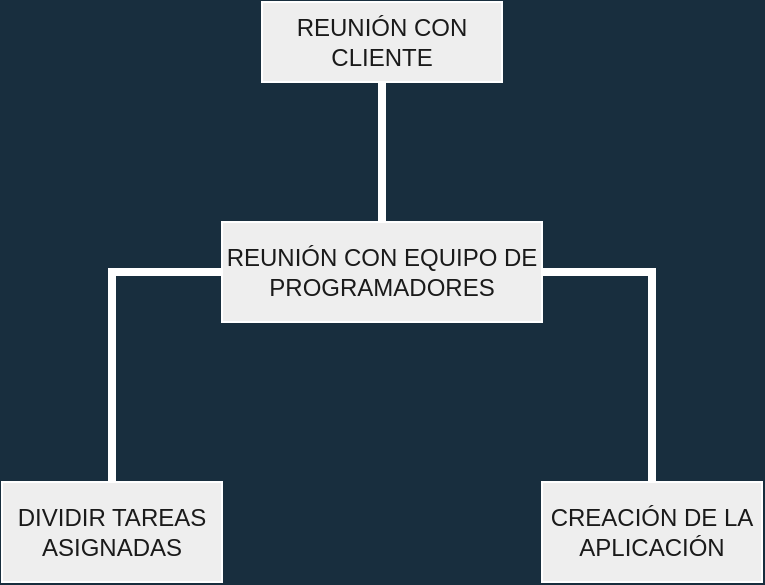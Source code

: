 <mxfile version="20.6.0" type="google" pages="2"><diagram id="yaAz70F-iSze3K1IfhKU" name="Organigrama"><mxGraphModel dx="868" dy="482" grid="1" gridSize="10" guides="1" tooltips="1" connect="1" arrows="1" fold="1" page="1" pageScale="1" pageWidth="3300" pageHeight="4681" background="#182E3E" math="0" shadow="0"><root><mxCell id="0"/><mxCell id="1" parent="0"/><mxCell id="zOkKMqQ2EkFl3rtAyVfs-1" value="REUNIÓN CON CLIENTE" style="whiteSpace=wrap;html=1;align=center;fillColor=#EEEEEE;strokeColor=#FFFFFF;fontColor=#1A1A1A;" parent="1" vertex="1"><mxGeometry x="460" y="390" width="120" height="40" as="geometry"/></mxCell><mxCell id="zOkKMqQ2EkFl3rtAyVfs-2" value="REUNIÓN CON EQUIPO DE PROGRAMADORES" style="whiteSpace=wrap;html=1;align=center;fillColor=#EEEEEE;strokeColor=#FFFFFF;fontColor=#1A1A1A;" parent="1" vertex="1"><mxGeometry x="440" y="500" width="160" height="50" as="geometry"/></mxCell><mxCell id="zOkKMqQ2EkFl3rtAyVfs-3" value="DIVIDIR TAREAS ASIGNADAS" style="whiteSpace=wrap;html=1;align=center;fillColor=#EEEEEE;strokeColor=#FFFFFF;fontColor=#1A1A1A;" parent="1" vertex="1"><mxGeometry x="330" y="630" width="110" height="50" as="geometry"/></mxCell><mxCell id="zOkKMqQ2EkFl3rtAyVfs-4" value="CREACIÓN DE LA APLICACIÓN" style="whiteSpace=wrap;html=1;align=center;fillColor=#EEEEEE;strokeColor=#FFFFFF;fontColor=#1A1A1A;" parent="1" vertex="1"><mxGeometry x="600" y="630" width="110" height="50" as="geometry"/></mxCell><mxCell id="zOkKMqQ2EkFl3rtAyVfs-5" value="" style="endArrow=none;html=1;rounded=0;strokeColor=#FFFFFF;fontColor=#FFFFFF;exitX=0.5;exitY=0;exitDx=0;exitDy=0;entryX=0;entryY=0.5;entryDx=0;entryDy=0;strokeWidth=4;labelBackgroundColor=#182E3E;" parent="1" source="zOkKMqQ2EkFl3rtAyVfs-3" target="zOkKMqQ2EkFl3rtAyVfs-2" edge="1"><mxGeometry relative="1" as="geometry"><mxPoint x="370" y="570" as="sourcePoint"/><mxPoint x="385" y="530" as="targetPoint"/><Array as="points"><mxPoint x="385" y="525"/></Array></mxGeometry></mxCell><mxCell id="zOkKMqQ2EkFl3rtAyVfs-6" value="" style="endArrow=none;html=1;rounded=0;strokeColor=#FFFFFF;strokeWidth=4;fontColor=#FFFFFF;entryX=0.5;entryY=0;entryDx=0;entryDy=0;exitX=1;exitY=0.5;exitDx=0;exitDy=0;labelBackgroundColor=#182E3E;" parent="1" source="zOkKMqQ2EkFl3rtAyVfs-2" target="zOkKMqQ2EkFl3rtAyVfs-4" edge="1"><mxGeometry relative="1" as="geometry"><mxPoint x="700" y="550" as="sourcePoint"/><mxPoint x="530" y="570" as="targetPoint"/><Array as="points"><mxPoint x="655" y="525"/></Array></mxGeometry></mxCell><mxCell id="zOkKMqQ2EkFl3rtAyVfs-7" value="" style="endArrow=none;html=1;rounded=0;strokeColor=#FFFFFF;strokeWidth=4;fontColor=#FFFFFF;entryX=0.5;entryY=1;entryDx=0;entryDy=0;exitX=0.5;exitY=0;exitDx=0;exitDy=0;labelBackgroundColor=#182E3E;" parent="1" source="zOkKMqQ2EkFl3rtAyVfs-2" target="zOkKMqQ2EkFl3rtAyVfs-1" edge="1"><mxGeometry relative="1" as="geometry"><mxPoint x="370" y="570" as="sourcePoint"/><mxPoint x="530" y="570" as="targetPoint"/></mxGeometry></mxCell></root></mxGraphModel></diagram><diagram id="pXLhtF1c-nBYsewmaogU" name="Caso de uso"><mxGraphModel dx="1021" dy="567" grid="1" gridSize="10" guides="1" tooltips="1" connect="1" arrows="1" fold="1" page="1" pageScale="1" pageWidth="3300" pageHeight="4681" background="#182E3E" math="0" shadow="0"><root><mxCell id="0"/><mxCell id="1" parent="0"/><object label="&lt;font style=&quot;font-size: 14px;&quot;&gt;&lt;b&gt;DISEÑAR APLICACIÓN&lt;/b&gt;&lt;/font&gt;" id="gy3-84SjTy34vgsq3M50-1"><mxCell style="strokeWidth=2;html=1;shape=mxgraph.flowchart.terminator;whiteSpace=wrap;strokeColor=#FFFFFF;fontColor=#1A1A1A;fillColor=#EEEEEE;" parent="1" vertex="1"><mxGeometry x="950" y="240" width="140" height="60" as="geometry"/></mxCell></object><mxCell id="gy3-84SjTy34vgsq3M50-3" value="&lt;b&gt;&lt;font style=&quot;font-size: 14px;&quot;&gt;¿El cliente está dado de alta?&lt;/font&gt;&lt;/b&gt;" style="shape=rhombus;perimeter=rhombusPerimeter;whiteSpace=wrap;html=1;align=center;strokeColor=#FFFFFF;fontColor=#1A1A1A;fillColor=#EEEEEE;" parent="1" vertex="1"><mxGeometry x="875" y="340" width="290" height="80" as="geometry"/></mxCell><mxCell id="gy3-84SjTy34vgsq3M50-4" value="&lt;font style=&quot;font-size: 14px;&quot;&gt;&lt;b&gt;¿El cliente se quiere dar de alta?&lt;/b&gt;&lt;/font&gt;" style="shape=rhombus;perimeter=rhombusPerimeter;whiteSpace=wrap;html=1;align=center;strokeColor=#FFFFFF;fontColor=#1A1A1A;fillColor=#EEEEEE;" parent="1" vertex="1"><mxGeometry x="1120" y="450" width="270" height="90" as="geometry"/></mxCell><mxCell id="54iNbrtjm9Lj6L08fUBo-1" value="&lt;font style=&quot;font-size: 14px;&quot;&gt;&lt;b&gt;No puede acceder&lt;/b&gt;&lt;/font&gt;" style="whiteSpace=wrap;html=1;align=center;strokeColor=#FFFFFF;fontColor=#1A1A1A;fillColor=#EEEEEE;" parent="1" vertex="1"><mxGeometry x="1370" y="570" width="100" height="40" as="geometry"/></mxCell><mxCell id="54iNbrtjm9Lj6L08fUBo-2" value="&lt;b&gt;&lt;font style=&quot;font-size: 14px;&quot;&gt;Acceder a registrarse&lt;/font&gt;&lt;/b&gt;" style="whiteSpace=wrap;html=1;align=center;strokeColor=#FFFFFF;fontColor=#1A1A1A;fillColor=#EEEEEE;" parent="1" vertex="1"><mxGeometry x="1030" y="570" width="100" height="40" as="geometry"/></mxCell><mxCell id="54iNbrtjm9Lj6L08fUBo-3" value="&lt;b&gt;&lt;font style=&quot;font-size: 14px;&quot;&gt;Sigue comprando&lt;/font&gt;&lt;/b&gt;" style="whiteSpace=wrap;html=1;align=center;strokeColor=#FFFFFF;fontColor=#1A1A1A;fillColor=#EEEEEE;" parent="1" vertex="1"><mxGeometry x="687" y="475" width="113" height="45" as="geometry"/></mxCell><mxCell id="54iNbrtjm9Lj6L08fUBo-4" value="&lt;font style=&quot;font-size: 14px;&quot;&gt;&lt;b&gt;¿El cliente quiere comprar?&lt;/b&gt;&lt;/font&gt;" style="shape=rhombus;perimeter=rhombusPerimeter;whiteSpace=wrap;html=1;align=center;strokeColor=#FFFFFF;fontColor=#1A1A1A;fillColor=#EEEEEE;" parent="1" vertex="1"><mxGeometry x="648.5" y="590" width="190" height="70" as="geometry"/></mxCell><mxCell id="54iNbrtjm9Lj6L08fUBo-5" value="&lt;font style=&quot;font-size: 14px;&quot;&gt;&lt;b&gt;Abandonar página&lt;/b&gt;&lt;/font&gt;" style="whiteSpace=wrap;html=1;align=center;strokeColor=#FFFFFF;fontColor=#1A1A1A;fillColor=#EEEEEE;" parent="1" vertex="1"><mxGeometry x="522" y="690" width="120" height="40" as="geometry"/></mxCell><mxCell id="54iNbrtjm9Lj6L08fUBo-6" value="&lt;font style=&quot;font-size: 14px;&quot;&gt;&lt;b&gt;Acceder a comprar&lt;/b&gt;&lt;/font&gt;" style="whiteSpace=wrap;html=1;align=center;strokeColor=#FFFFFF;fontColor=#1A1A1A;fillColor=#EEEEEE;" parent="1" vertex="1"><mxGeometry x="832" y="690" width="100" height="40" as="geometry"/></mxCell><mxCell id="54iNbrtjm9Lj6L08fUBo-7" value="&lt;font style=&quot;font-size: 14px;&quot;&gt;&lt;b&gt;¿El cliente ha comprado algo?&lt;/b&gt;&lt;/font&gt;" style="shape=rhombus;perimeter=rhombusPerimeter;whiteSpace=wrap;html=1;align=center;strokeColor=#FFFFFF;fontColor=#1A1A1A;fillColor=#EEEEEE;" parent="1" vertex="1"><mxGeometry x="752" y="790" width="260" height="70" as="geometry"/></mxCell><mxCell id="54iNbrtjm9Lj6L08fUBo-8" value="&lt;b&gt;Seguir buscando productos&lt;/b&gt;" style="whiteSpace=wrap;html=1;align=center;strokeColor=#FFFFFF;fontSize=14;fontColor=#1A1A1A;fillColor=#EEEEEE;" parent="1" vertex="1"><mxGeometry x="600" y="880" width="160" height="40" as="geometry"/></mxCell><mxCell id="54iNbrtjm9Lj6L08fUBo-9" value="&lt;b&gt;Pago de la compra&lt;/b&gt;" style="whiteSpace=wrap;html=1;align=center;strokeColor=#FFFFFF;fontSize=14;fontColor=#1A1A1A;fillColor=#EEEEEE;" parent="1" vertex="1"><mxGeometry x="1010" y="880" width="100" height="40" as="geometry"/></mxCell><mxCell id="54iNbrtjm9Lj6L08fUBo-10" value="" style="endArrow=none;html=1;rounded=0;strokeColor=#0DFF25;fontSize=14;fontColor=#FFFFFF;entryX=0;entryY=0.5;entryDx=0;entryDy=0;exitX=0.5;exitY=0;exitDx=0;exitDy=0;fillColor=#cdeb8b;strokeWidth=4;" parent="1" source="54iNbrtjm9Lj6L08fUBo-2" target="gy3-84SjTy34vgsq3M50-4" edge="1"><mxGeometry relative="1" as="geometry"><mxPoint x="1050" y="690" as="sourcePoint"/><mxPoint x="1210" y="690" as="targetPoint"/><Array as="points"><mxPoint x="1080" y="495"/></Array></mxGeometry></mxCell><mxCell id="54iNbrtjm9Lj6L08fUBo-11" value="" style="endArrow=none;html=1;rounded=0;strokeColor=#0DFF25;strokeWidth=4;fontSize=14;fontColor=#FFFFFF;entryX=0;entryY=0.5;entryDx=0;entryDy=0;exitX=0.5;exitY=0;exitDx=0;exitDy=0;" parent="1" source="54iNbrtjm9Lj6L08fUBo-3" target="gy3-84SjTy34vgsq3M50-3" edge="1"><mxGeometry relative="1" as="geometry"><mxPoint x="850" y="690" as="sourcePoint"/><mxPoint x="1010" y="690" as="targetPoint"/><Array as="points"><mxPoint x="744" y="380"/></Array></mxGeometry></mxCell><mxCell id="54iNbrtjm9Lj6L08fUBo-12" value="" style="endArrow=none;html=1;rounded=0;strokeColor=#FF0000;strokeWidth=4;fontSize=14;fontColor=#FFFFFF;entryX=1;entryY=0.5;entryDx=0;entryDy=0;exitX=0.5;exitY=0;exitDx=0;exitDy=0;" parent="1" source="gy3-84SjTy34vgsq3M50-4" target="gy3-84SjTy34vgsq3M50-3" edge="1"><mxGeometry relative="1" as="geometry"><mxPoint x="850" y="690" as="sourcePoint"/><mxPoint x="1010" y="690" as="targetPoint"/><Array as="points"><mxPoint x="1255" y="380"/></Array></mxGeometry></mxCell><mxCell id="54iNbrtjm9Lj6L08fUBo-13" value="" style="endArrow=none;html=1;rounded=0;strokeColor=#FF0000;strokeWidth=4;fontSize=14;fontColor=#FFFFFF;entryX=1;entryY=0.5;entryDx=0;entryDy=0;exitX=0.5;exitY=0;exitDx=0;exitDy=0;fillColor=#cdeb8b;" parent="1" source="54iNbrtjm9Lj6L08fUBo-1" target="gy3-84SjTy34vgsq3M50-4" edge="1"><mxGeometry relative="1" as="geometry"><mxPoint x="850" y="690" as="sourcePoint"/><mxPoint x="1010" y="690" as="targetPoint"/><Array as="points"><mxPoint x="1420" y="495"/></Array></mxGeometry></mxCell><mxCell id="54iNbrtjm9Lj6L08fUBo-14" value="" style="endArrow=none;html=1;rounded=0;strokeColor=#FFFFFF;strokeWidth=4;fontSize=14;fontColor=#FFFFFF;entryX=0.5;entryY=1;entryDx=0;entryDy=0;exitX=0.5;exitY=0;exitDx=0;exitDy=0;" parent="1" source="54iNbrtjm9Lj6L08fUBo-4" target="54iNbrtjm9Lj6L08fUBo-3" edge="1"><mxGeometry relative="1" as="geometry"><mxPoint x="850" y="690" as="sourcePoint"/><mxPoint x="1010" y="690" as="targetPoint"/></mxGeometry></mxCell><mxCell id="54iNbrtjm9Lj6L08fUBo-15" value="" style="endArrow=none;html=1;rounded=0;strokeWidth=4;fontSize=14;fontColor=#FFFFFF;entryX=0.5;entryY=1;entryDx=0;entryDy=0;entryPerimeter=0;exitX=0.5;exitY=0;exitDx=0;exitDy=0;strokeColor=#FCFCFC;" parent="1" source="gy3-84SjTy34vgsq3M50-3" target="gy3-84SjTy34vgsq3M50-1" edge="1"><mxGeometry relative="1" as="geometry"><mxPoint x="850" y="690" as="sourcePoint"/><mxPoint x="1010" y="690" as="targetPoint"/></mxGeometry></mxCell><mxCell id="54iNbrtjm9Lj6L08fUBo-16" value="" style="endArrow=none;html=1;rounded=0;strokeColor=#FF0000;strokeWidth=4;fontSize=14;fontColor=#FFFFFF;exitX=0.5;exitY=0;exitDx=0;exitDy=0;entryX=0;entryY=0.5;entryDx=0;entryDy=0;" parent="1" source="54iNbrtjm9Lj6L08fUBo-5" target="54iNbrtjm9Lj6L08fUBo-4" edge="1"><mxGeometry relative="1" as="geometry"><mxPoint x="850" y="610" as="sourcePoint"/><mxPoint x="1010" y="610" as="targetPoint"/><Array as="points"><mxPoint x="580" y="625"/></Array></mxGeometry></mxCell><mxCell id="54iNbrtjm9Lj6L08fUBo-17" value="" style="endArrow=none;html=1;rounded=0;strokeColor=#0DFF25;strokeWidth=4;fontSize=14;fontColor=#FFFFFF;exitX=1;exitY=0.5;exitDx=0;exitDy=0;entryX=0.5;entryY=0;entryDx=0;entryDy=0;" parent="1" source="54iNbrtjm9Lj6L08fUBo-4" target="54iNbrtjm9Lj6L08fUBo-6" edge="1"><mxGeometry relative="1" as="geometry"><mxPoint x="850" y="610" as="sourcePoint"/><mxPoint x="1010" y="610" as="targetPoint"/><Array as="points"><mxPoint x="882" y="625"/></Array></mxGeometry></mxCell><mxCell id="54iNbrtjm9Lj6L08fUBo-18" value="" style="endArrow=none;html=1;rounded=0;strokeColor=#FF0000;strokeWidth=4;fontSize=14;fontColor=#FFFFFF;exitX=0.5;exitY=0;exitDx=0;exitDy=0;entryX=0;entryY=0.5;entryDx=0;entryDy=0;" parent="1" source="54iNbrtjm9Lj6L08fUBo-8" target="54iNbrtjm9Lj6L08fUBo-7" edge="1"><mxGeometry relative="1" as="geometry"><mxPoint x="850" y="610" as="sourcePoint"/><mxPoint x="680" y="790" as="targetPoint"/><Array as="points"><mxPoint x="680" y="825"/></Array></mxGeometry></mxCell><mxCell id="54iNbrtjm9Lj6L08fUBo-19" value="" style="endArrow=none;html=1;rounded=0;strokeColor=#0DFF25;strokeWidth=4;fontSize=14;fontColor=#FFFFFF;entryX=0.5;entryY=0;entryDx=0;entryDy=0;exitX=1;exitY=0.5;exitDx=0;exitDy=0;" parent="1" source="54iNbrtjm9Lj6L08fUBo-7" target="54iNbrtjm9Lj6L08fUBo-9" edge="1"><mxGeometry relative="1" as="geometry"><mxPoint x="850" y="610" as="sourcePoint"/><mxPoint x="1010" y="610" as="targetPoint"/><Array as="points"><mxPoint x="1060" y="825"/></Array></mxGeometry></mxCell><mxCell id="54iNbrtjm9Lj6L08fUBo-22" value="" style="endArrow=none;html=1;rounded=0;strokeColor=#FFFFFF;strokeWidth=4;fontSize=14;fontColor=#FFFFFF;exitX=0.5;exitY=0;exitDx=0;exitDy=0;entryX=0.5;entryY=1;entryDx=0;entryDy=0;" parent="1" source="54iNbrtjm9Lj6L08fUBo-7" target="54iNbrtjm9Lj6L08fUBo-6" edge="1"><mxGeometry relative="1" as="geometry"><mxPoint x="850" y="610" as="sourcePoint"/><mxPoint x="1010" y="610" as="targetPoint"/></mxGeometry></mxCell><mxCell id="54iNbrtjm9Lj6L08fUBo-23" value="SÍ" style="text;html=1;resizable=0;autosize=1;align=center;verticalAlign=middle;points=[];fillColor=none;strokeColor=none;rounded=0;fontSize=14;fontColor=#FFFFFF;" parent="1" vertex="1"><mxGeometry x="740" y="350" width="40" height="30" as="geometry"/></mxCell><mxCell id="54iNbrtjm9Lj6L08fUBo-24" value="SÍ" style="text;html=1;resizable=0;autosize=1;align=center;verticalAlign=middle;points=[];fillColor=none;strokeColor=none;rounded=0;fontSize=14;fontColor=#FFFFFF;" parent="1" vertex="1"><mxGeometry x="850" y="590" width="40" height="30" as="geometry"/></mxCell><mxCell id="54iNbrtjm9Lj6L08fUBo-25" value="SÍ" style="text;html=1;resizable=0;autosize=1;align=center;verticalAlign=middle;points=[];fillColor=none;strokeColor=none;rounded=0;fontSize=14;fontColor=#FFFFFF;" parent="1" vertex="1"><mxGeometry x="1070" y="460" width="40" height="30" as="geometry"/></mxCell><mxCell id="54iNbrtjm9Lj6L08fUBo-26" value="SÍ" style="text;html=1;resizable=0;autosize=1;align=center;verticalAlign=middle;points=[];fillColor=none;strokeColor=none;rounded=0;fontSize=14;fontColor=#FFFFFF;" parent="1" vertex="1"><mxGeometry x="1030" y="790" width="40" height="30" as="geometry"/></mxCell><mxCell id="54iNbrtjm9Lj6L08fUBo-27" value="NO" style="text;html=1;resizable=0;autosize=1;align=center;verticalAlign=middle;points=[];fillColor=none;strokeColor=none;rounded=0;fontSize=14;fontColor=#FFFFFF;" parent="1" vertex="1"><mxGeometry x="1220" y="350" width="40" height="30" as="geometry"/></mxCell><mxCell id="54iNbrtjm9Lj6L08fUBo-28" value="NO" style="text;html=1;resizable=0;autosize=1;align=center;verticalAlign=middle;points=[];fillColor=none;strokeColor=none;rounded=0;fontSize=14;fontColor=#FFFFFF;" parent="1" vertex="1"><mxGeometry x="1390" y="460" width="40" height="30" as="geometry"/></mxCell><mxCell id="54iNbrtjm9Lj6L08fUBo-29" value="NO" style="text;html=1;resizable=0;autosize=1;align=center;verticalAlign=middle;points=[];fillColor=none;strokeColor=none;rounded=0;fontSize=14;fontColor=#FFFFFF;" parent="1" vertex="1"><mxGeometry x="670" y="790" width="40" height="30" as="geometry"/></mxCell><mxCell id="54iNbrtjm9Lj6L08fUBo-30" value="NO" style="text;html=1;resizable=0;autosize=1;align=center;verticalAlign=middle;points=[];fillColor=none;strokeColor=none;rounded=0;fontSize=14;fontColor=#FFFFFF;" parent="1" vertex="1"><mxGeometry x="570" y="590" width="40" height="30" as="geometry"/></mxCell></root></mxGraphModel></diagram></mxfile>